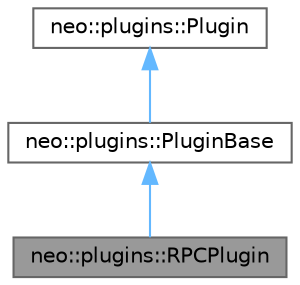 digraph "neo::plugins::RPCPlugin"
{
 // LATEX_PDF_SIZE
  bgcolor="transparent";
  edge [fontname=Helvetica,fontsize=10,labelfontname=Helvetica,labelfontsize=10];
  node [fontname=Helvetica,fontsize=10,shape=box,height=0.2,width=0.4];
  Node1 [id="Node000001",label="neo::plugins::RPCPlugin",height=0.2,width=0.4,color="gray40", fillcolor="grey60", style="filled", fontcolor="black",tooltip="Represents an RPC plugin."];
  Node2 -> Node1 [id="edge1_Node000001_Node000002",dir="back",color="steelblue1",style="solid",tooltip=" "];
  Node2 [id="Node000002",label="neo::plugins::PluginBase",height=0.2,width=0.4,color="gray40", fillcolor="white", style="filled",URL="$classneo_1_1plugins_1_1_plugin_base.html",tooltip="Represents a base plugin."];
  Node3 -> Node2 [id="edge2_Node000002_Node000003",dir="back",color="steelblue1",style="solid",tooltip=" "];
  Node3 [id="Node000003",label="neo::plugins::Plugin",height=0.2,width=0.4,color="gray40", fillcolor="white", style="filled",URL="$classneo_1_1plugins_1_1_plugin.html",tooltip="Represents a plugin."];
}
